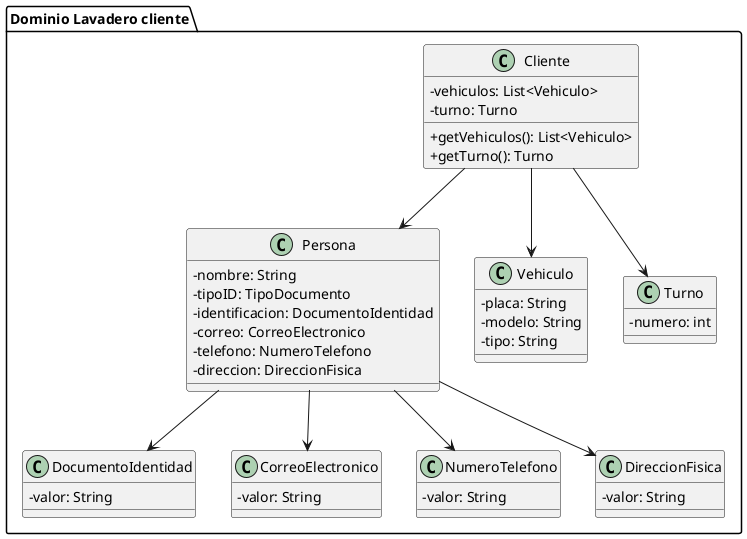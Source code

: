 @startuml
skinparam classAttributeIconSize 0

package "Dominio Lavadero cliente" {

  class Cliente {
    - vehiculos: List<Vehiculo>
    - turno: Turno
    + getVehiculos(): List<Vehiculo>
    + getTurno(): Turno
  }

  class Persona {
    - nombre: String
    - tipoID: TipoDocumento
    - identificacion: DocumentoIdentidad
    - correo: CorreoElectronico
    - telefono: NumeroTelefono
    - direccion: DireccionFisica
  }

  class Vehiculo {
    - placa: String
    - modelo: String
    - tipo: String
  }

  class DocumentoIdentidad {
    - valor: String
  }

  class CorreoElectronico {
    - valor: String
  }

  class NumeroTelefono {
    - valor: String
  }

  class DireccionFisica {
    - valor: String
  }

  class Turno {
    - numero: int
  }

  Cliente --> Persona
  Cliente --> Vehiculo
  Persona --> DocumentoIdentidad
  Persona --> CorreoElectronico
  Persona --> NumeroTelefono
  Persona --> DireccionFisica
  Cliente --> Turno
}

@enduml